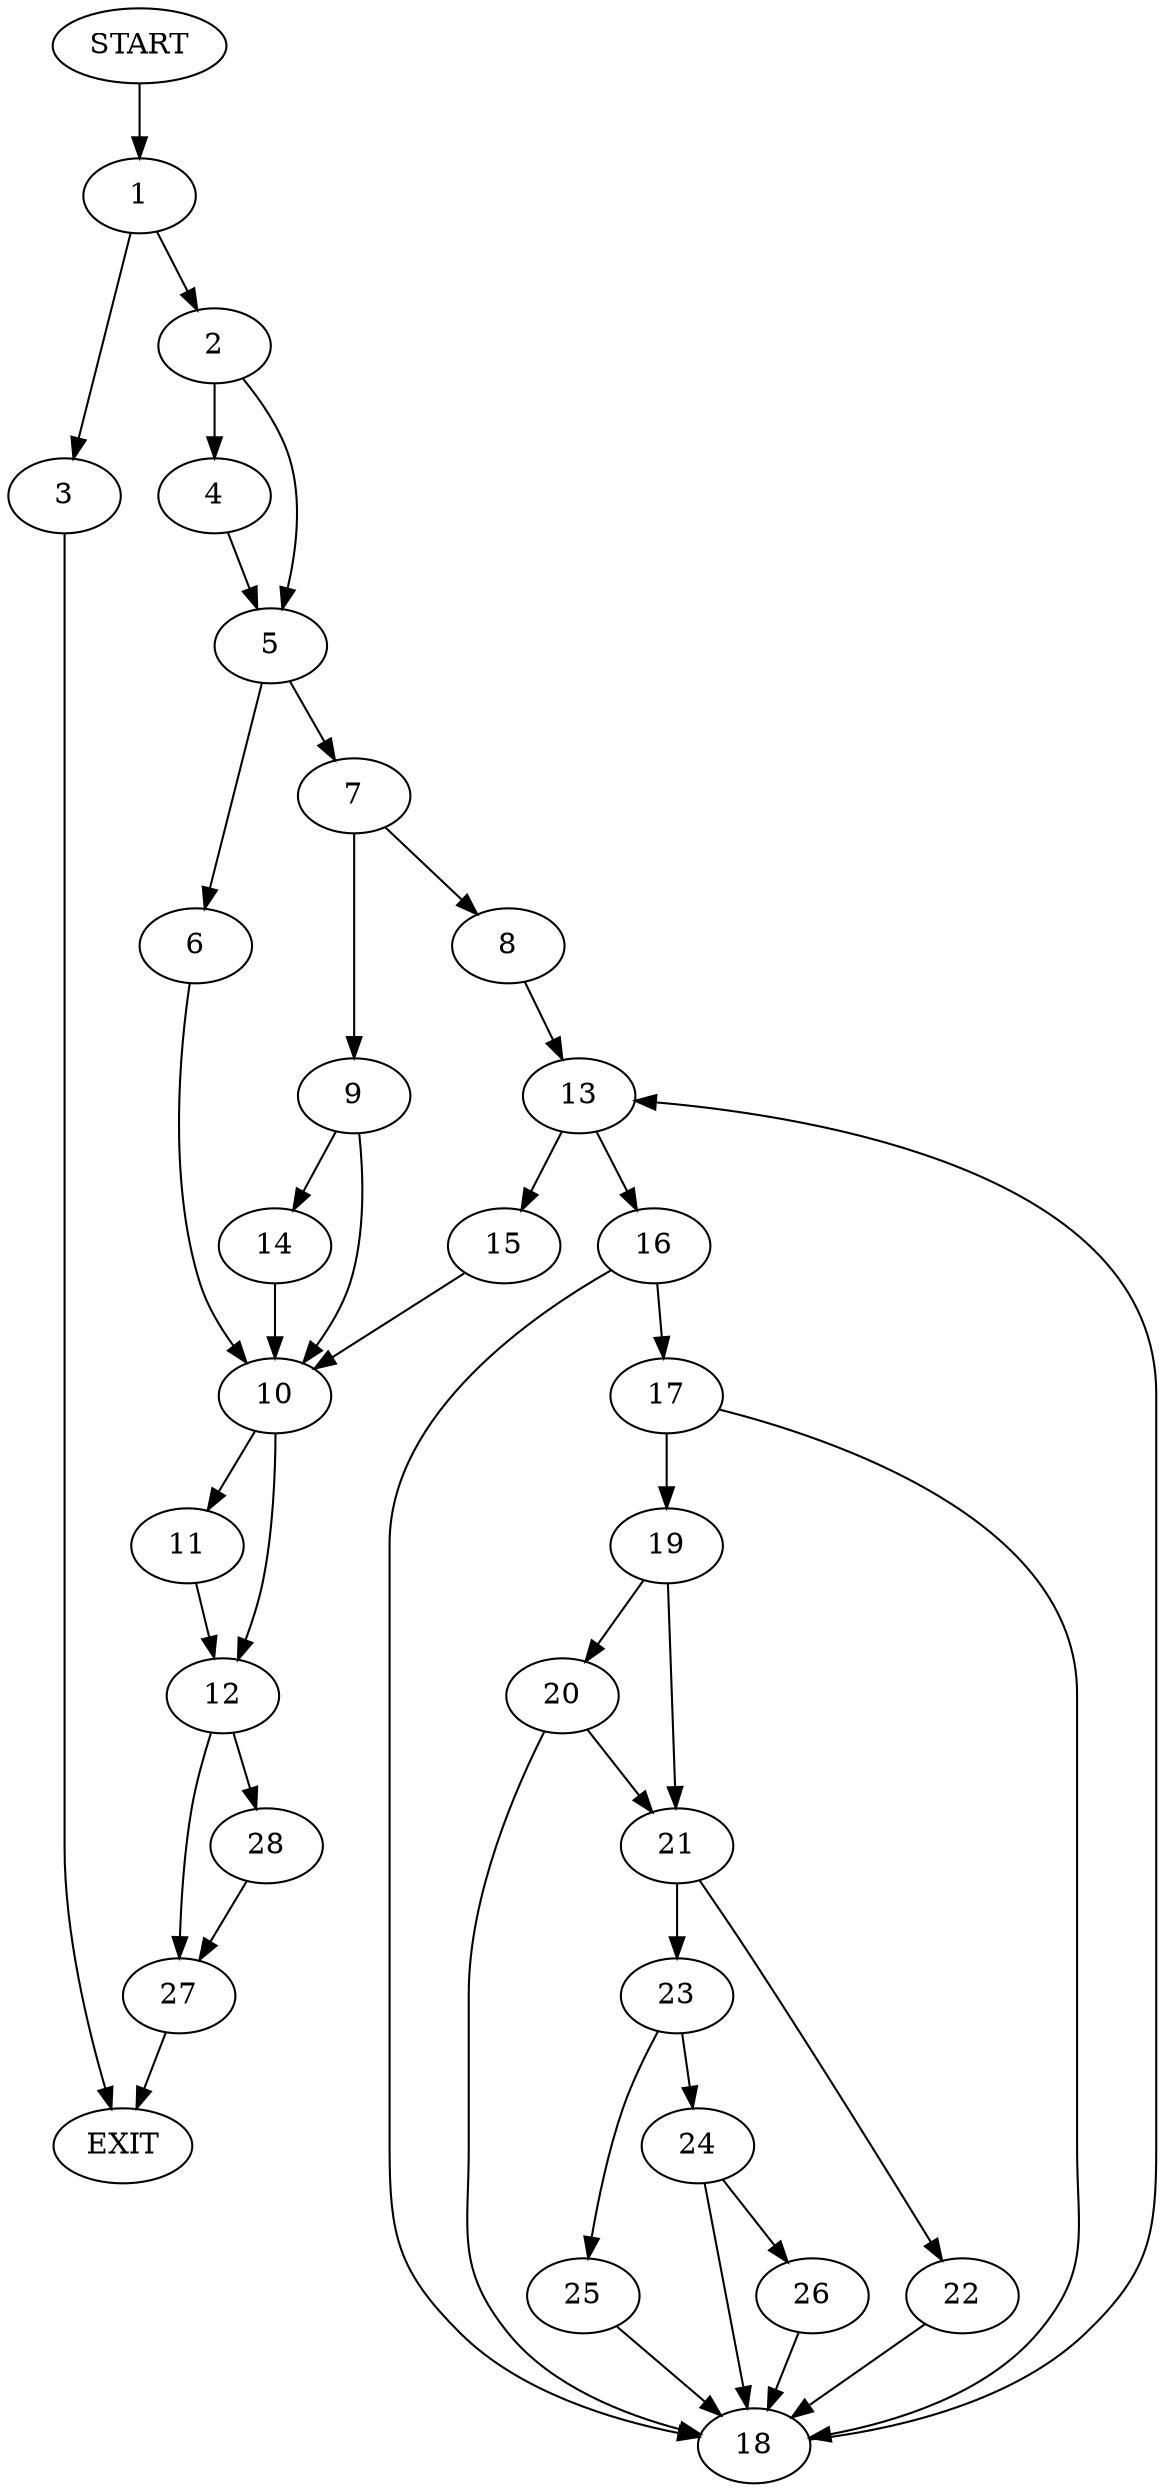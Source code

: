 digraph {
0 [label="START"]
29 [label="EXIT"]
0 -> 1
1 -> 2
1 -> 3
2 -> 4
2 -> 5
3 -> 29
5 -> 6
5 -> 7
4 -> 5
7 -> 8
7 -> 9
6 -> 10
10 -> 11
10 -> 12
8 -> 13
9 -> 10
9 -> 14
13 -> 15
13 -> 16
16 -> 17
16 -> 18
15 -> 10
17 -> 19
17 -> 18
18 -> 13
19 -> 20
19 -> 21
21 -> 22
21 -> 23
20 -> 21
20 -> 18
22 -> 18
23 -> 24
23 -> 25
25 -> 18
24 -> 26
24 -> 18
26 -> 18
14 -> 10
11 -> 12
12 -> 27
12 -> 28
28 -> 27
27 -> 29
}
